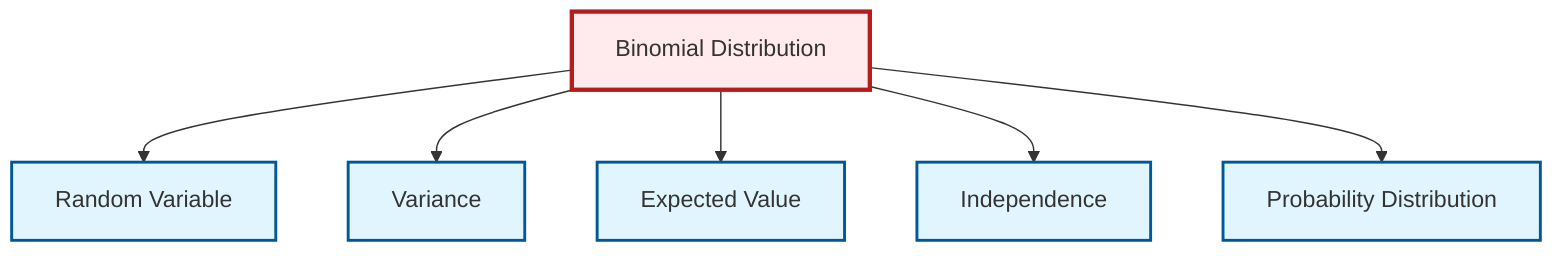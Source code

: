 graph TD
    classDef definition fill:#e1f5fe,stroke:#01579b,stroke-width:2px
    classDef theorem fill:#f3e5f5,stroke:#4a148c,stroke-width:2px
    classDef axiom fill:#fff3e0,stroke:#e65100,stroke-width:2px
    classDef example fill:#e8f5e9,stroke:#1b5e20,stroke-width:2px
    classDef current fill:#ffebee,stroke:#b71c1c,stroke-width:3px
    def-expectation["Expected Value"]:::definition
    def-variance["Variance"]:::definition
    def-independence["Independence"]:::definition
    def-probability-distribution["Probability Distribution"]:::definition
    def-binomial-distribution["Binomial Distribution"]:::definition
    def-random-variable["Random Variable"]:::definition
    def-binomial-distribution --> def-random-variable
    def-binomial-distribution --> def-variance
    def-binomial-distribution --> def-expectation
    def-binomial-distribution --> def-independence
    def-binomial-distribution --> def-probability-distribution
    class def-binomial-distribution current
